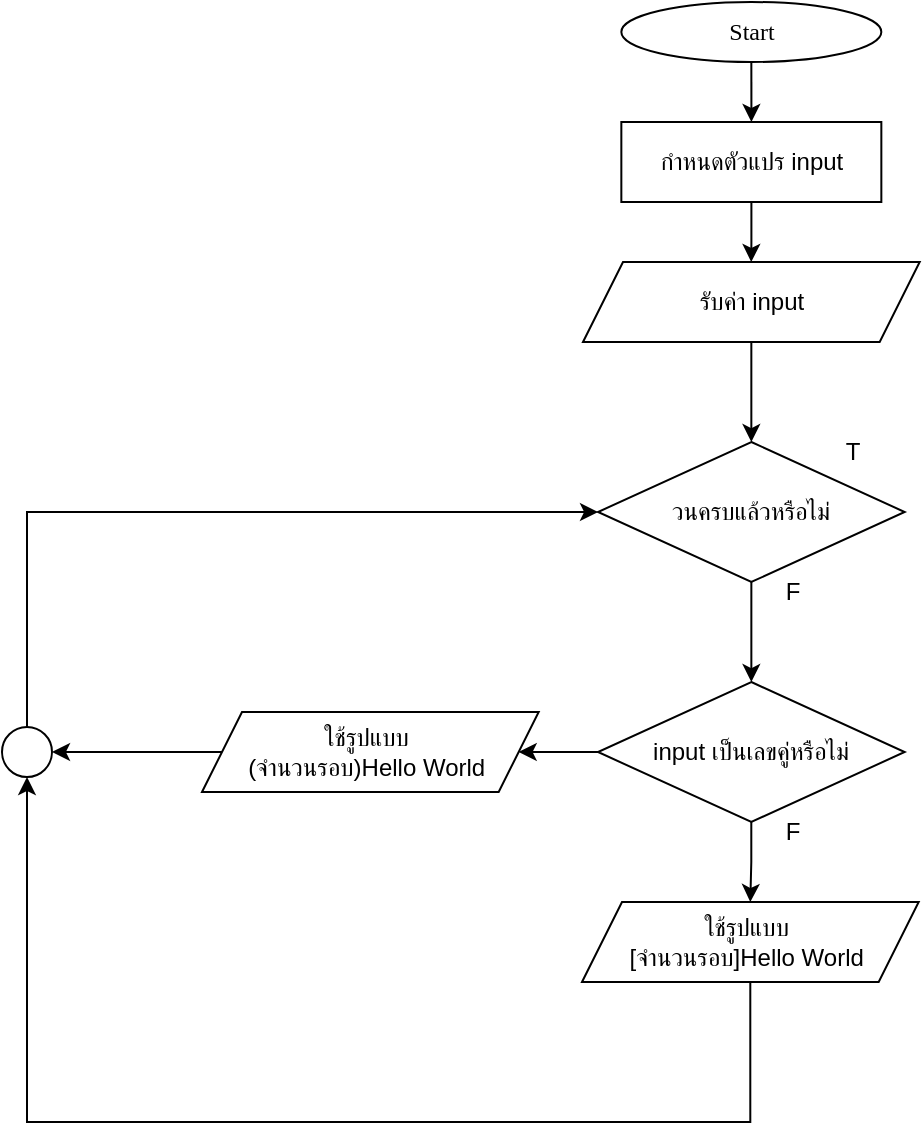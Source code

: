 <mxfile version="24.9.1">
  <diagram name="Page-1" id="Au8I1BLo6GMw704QHYES">
    <mxGraphModel dx="1892" dy="1665" grid="1" gridSize="10" guides="1" tooltips="1" connect="1" arrows="1" fold="1" page="1" pageScale="1" pageWidth="850" pageHeight="1100" math="0" shadow="0">
      <root>
        <mxCell id="0" />
        <mxCell id="1" parent="0" />
        <mxCell id="rqqakwgtmynD3VV7ngg2-1" value="" style="edgeStyle=orthogonalEdgeStyle;rounded=0;orthogonalLoop=1;jettySize=auto;html=1;" edge="1" parent="1" source="rqqakwgtmynD3VV7ngg2-2" target="rqqakwgtmynD3VV7ngg2-4">
          <mxGeometry relative="1" as="geometry" />
        </mxCell>
        <mxCell id="rqqakwgtmynD3VV7ngg2-2" value="&lt;font data-font-src=&quot;https://fonts.googleapis.com/css?family=Sarabun&quot; face=&quot;Sarabun&quot;&gt;Start&lt;/font&gt;" style="ellipse;whiteSpace=wrap;html=1;" vertex="1" parent="1">
          <mxGeometry x="-400.33" y="-1020" width="130" height="30" as="geometry" />
        </mxCell>
        <mxCell id="rqqakwgtmynD3VV7ngg2-3" value="" style="edgeStyle=orthogonalEdgeStyle;rounded=0;orthogonalLoop=1;jettySize=auto;html=1;" edge="1" parent="1" source="rqqakwgtmynD3VV7ngg2-4">
          <mxGeometry relative="1" as="geometry">
            <mxPoint x="-335.384" y="-890" as="targetPoint" />
          </mxGeometry>
        </mxCell>
        <mxCell id="rqqakwgtmynD3VV7ngg2-4" value="กำหนดตัวแปร input" style="rounded=0;whiteSpace=wrap;html=1;" vertex="1" parent="1">
          <mxGeometry x="-400.33" y="-960" width="130" height="40" as="geometry" />
        </mxCell>
        <mxCell id="rqqakwgtmynD3VV7ngg2-18" value="" style="edgeStyle=orthogonalEdgeStyle;rounded=0;orthogonalLoop=1;jettySize=auto;html=1;" edge="1" parent="1" source="rqqakwgtmynD3VV7ngg2-11" target="rqqakwgtmynD3VV7ngg2-14">
          <mxGeometry relative="1" as="geometry" />
        </mxCell>
        <mxCell id="rqqakwgtmynD3VV7ngg2-11" value="รับค่า input" style="shape=parallelogram;perimeter=parallelogramPerimeter;whiteSpace=wrap;html=1;fixedSize=1;" vertex="1" parent="1">
          <mxGeometry x="-419.5" y="-890" width="168.34" height="40" as="geometry" />
        </mxCell>
        <mxCell id="rqqakwgtmynD3VV7ngg2-24" value="" style="edgeStyle=orthogonalEdgeStyle;rounded=0;orthogonalLoop=1;jettySize=auto;html=1;" edge="1" parent="1" source="rqqakwgtmynD3VV7ngg2-12" target="rqqakwgtmynD3VV7ngg2-23">
          <mxGeometry relative="1" as="geometry" />
        </mxCell>
        <mxCell id="rqqakwgtmynD3VV7ngg2-26" value="" style="edgeStyle=orthogonalEdgeStyle;rounded=0;orthogonalLoop=1;jettySize=auto;html=1;" edge="1" parent="1" source="rqqakwgtmynD3VV7ngg2-12" target="rqqakwgtmynD3VV7ngg2-25">
          <mxGeometry relative="1" as="geometry" />
        </mxCell>
        <mxCell id="rqqakwgtmynD3VV7ngg2-12" value="input เป็นเลขคู่หรือไม่" style="rhombus;whiteSpace=wrap;html=1;" vertex="1" parent="1">
          <mxGeometry x="-412" y="-680" width="153.33" height="70" as="geometry" />
        </mxCell>
        <mxCell id="rqqakwgtmynD3VV7ngg2-19" value="" style="edgeStyle=orthogonalEdgeStyle;rounded=0;orthogonalLoop=1;jettySize=auto;html=1;" edge="1" parent="1" source="rqqakwgtmynD3VV7ngg2-14" target="rqqakwgtmynD3VV7ngg2-12">
          <mxGeometry relative="1" as="geometry" />
        </mxCell>
        <mxCell id="rqqakwgtmynD3VV7ngg2-14" value="วนครบแล้วหรือไม่" style="rhombus;whiteSpace=wrap;html=1;" vertex="1" parent="1">
          <mxGeometry x="-411.99" y="-800" width="153.33" height="70" as="geometry" />
        </mxCell>
        <mxCell id="rqqakwgtmynD3VV7ngg2-20" value="T" style="text;html=1;align=center;verticalAlign=middle;resizable=0;points=[];autosize=1;strokeColor=none;fillColor=none;" vertex="1" parent="1">
          <mxGeometry x="-300.33" y="-810" width="30" height="30" as="geometry" />
        </mxCell>
        <mxCell id="rqqakwgtmynD3VV7ngg2-21" value="F" style="text;html=1;align=center;verticalAlign=middle;resizable=0;points=[];autosize=1;strokeColor=none;fillColor=none;" vertex="1" parent="1">
          <mxGeometry x="-330.33" y="-740" width="30" height="30" as="geometry" />
        </mxCell>
        <mxCell id="rqqakwgtmynD3VV7ngg2-22" value="F" style="text;html=1;align=center;verticalAlign=middle;resizable=0;points=[];autosize=1;strokeColor=none;fillColor=none;" vertex="1" parent="1">
          <mxGeometry x="-330.33" y="-620" width="30" height="30" as="geometry" />
        </mxCell>
        <mxCell id="rqqakwgtmynD3VV7ngg2-27" style="edgeStyle=orthogonalEdgeStyle;rounded=0;orthogonalLoop=1;jettySize=auto;html=1;entryX=0.5;entryY=1;entryDx=0;entryDy=0;" edge="1" parent="1" source="rqqakwgtmynD3VV7ngg2-23" target="rqqakwgtmynD3VV7ngg2-28">
          <mxGeometry relative="1" as="geometry">
            <mxPoint x="-335.83" y="-470" as="targetPoint" />
            <Array as="points">
              <mxPoint x="-336" y="-460" />
              <mxPoint x="-697" y="-460" />
            </Array>
          </mxGeometry>
        </mxCell>
        <mxCell id="rqqakwgtmynD3VV7ngg2-23" value="ใช้รูปแบบ&amp;nbsp;&lt;div&gt;[จำนวนรอบ]Hello World&amp;nbsp;&lt;/div&gt;" style="shape=parallelogram;perimeter=parallelogramPerimeter;whiteSpace=wrap;html=1;fixedSize=1;" vertex="1" parent="1">
          <mxGeometry x="-420" y="-570" width="168.34" height="40" as="geometry" />
        </mxCell>
        <mxCell id="rqqakwgtmynD3VV7ngg2-30" value="" style="edgeStyle=orthogonalEdgeStyle;rounded=0;orthogonalLoop=1;jettySize=auto;html=1;" edge="1" parent="1" source="rqqakwgtmynD3VV7ngg2-25" target="rqqakwgtmynD3VV7ngg2-28">
          <mxGeometry relative="1" as="geometry" />
        </mxCell>
        <mxCell id="rqqakwgtmynD3VV7ngg2-25" value="ใช้รูปแบบ&amp;nbsp;&lt;div&gt;(จำนวนรอบ)Hello World&amp;nbsp;&lt;/div&gt;" style="shape=parallelogram;perimeter=parallelogramPerimeter;whiteSpace=wrap;html=1;fixedSize=1;" vertex="1" parent="1">
          <mxGeometry x="-610" y="-665" width="168.34" height="40" as="geometry" />
        </mxCell>
        <mxCell id="rqqakwgtmynD3VV7ngg2-31" style="edgeStyle=orthogonalEdgeStyle;rounded=0;orthogonalLoop=1;jettySize=auto;html=1;entryX=0;entryY=0.5;entryDx=0;entryDy=0;" edge="1" parent="1" source="rqqakwgtmynD3VV7ngg2-28" target="rqqakwgtmynD3VV7ngg2-14">
          <mxGeometry relative="1" as="geometry">
            <Array as="points">
              <mxPoint x="-697" y="-765" />
            </Array>
          </mxGeometry>
        </mxCell>
        <mxCell id="rqqakwgtmynD3VV7ngg2-28" value="" style="ellipse;whiteSpace=wrap;html=1;aspect=fixed;" vertex="1" parent="1">
          <mxGeometry x="-710.0" y="-657.5" width="25" height="25" as="geometry" />
        </mxCell>
      </root>
    </mxGraphModel>
  </diagram>
</mxfile>
